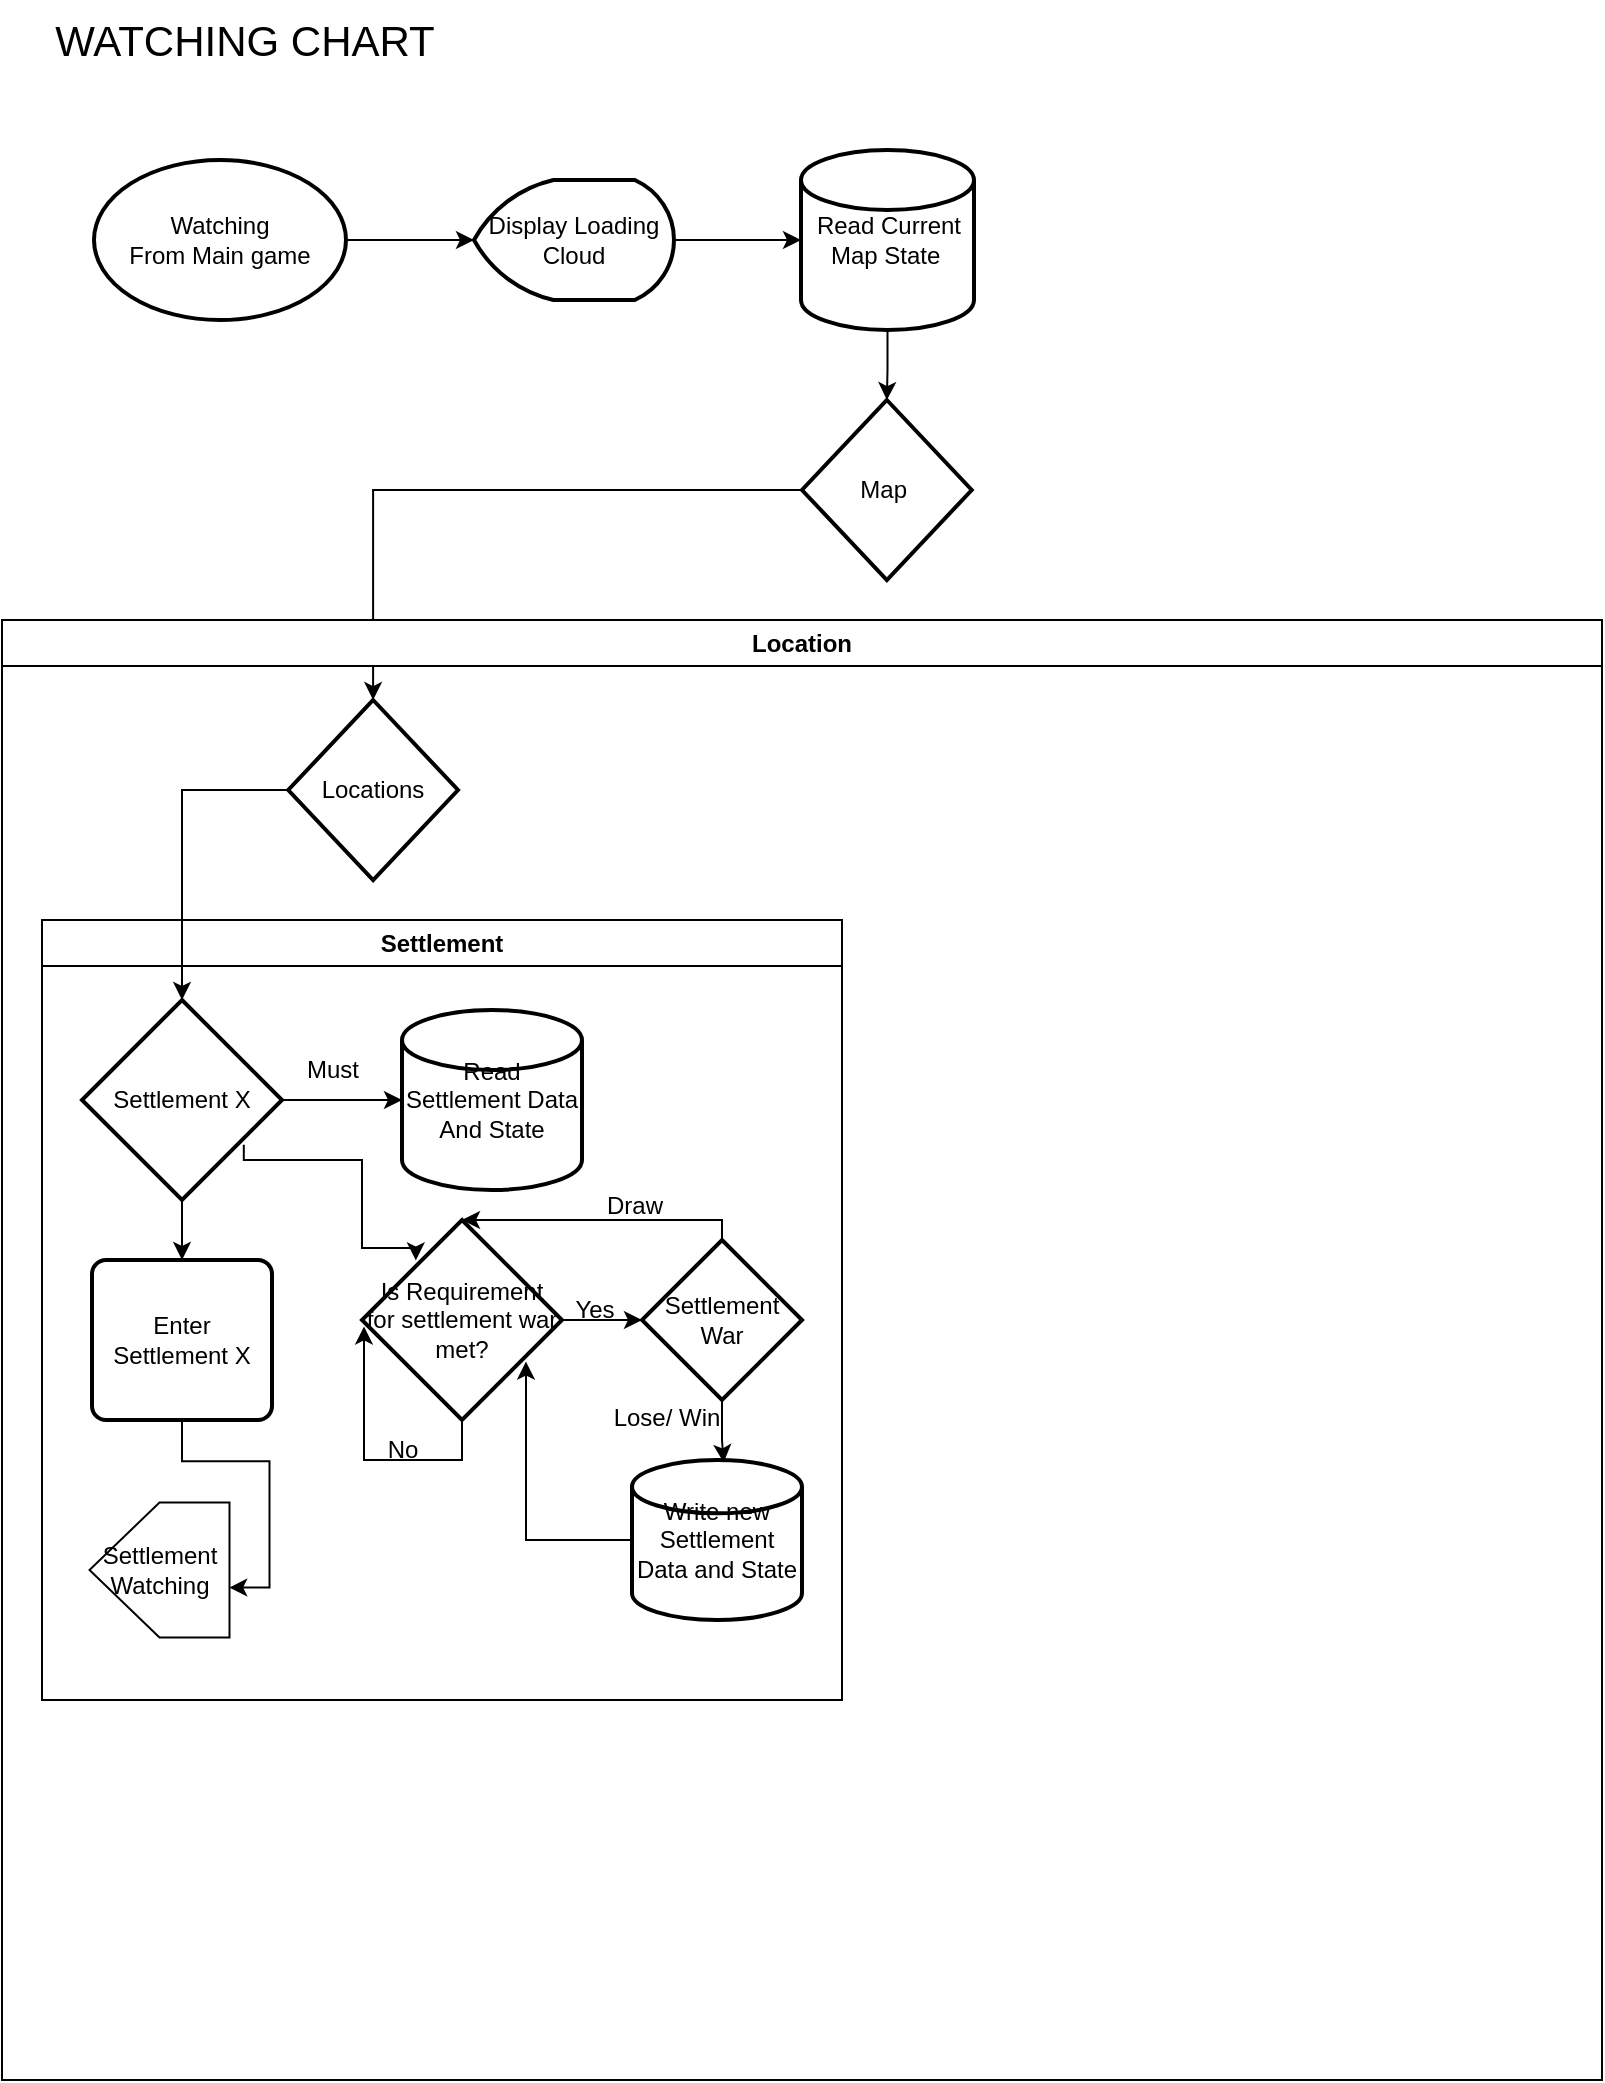 <mxfile version="28.1.2">
  <diagram name="Page-1" id="sxW57cTITDTZ1ejDQxm0">
    <mxGraphModel dx="1396" dy="801" grid="1" gridSize="10" guides="1" tooltips="1" connect="1" arrows="1" fold="1" page="1" pageScale="1" pageWidth="827" pageHeight="1169" math="0" shadow="0">
      <root>
        <mxCell id="0" />
        <mxCell id="1" parent="0" />
        <mxCell id="h7gZDfQLB5iF9w7BFeJ--2" value="&lt;font style=&quot;font-size: 21px;&quot;&gt;WATCHING CHART&lt;/font&gt;" style="text;html=1;align=center;verticalAlign=middle;resizable=0;points=[];autosize=1;strokeColor=none;fillColor=none;" parent="1" vertex="1">
          <mxGeometry x="30" y="30" width="210" height="40" as="geometry" />
        </mxCell>
        <mxCell id="h7gZDfQLB5iF9w7BFeJ--3" value="&lt;div&gt;Watching&lt;/div&gt;&lt;div&gt;From Main game&lt;/div&gt;" style="strokeWidth=2;html=1;shape=mxgraph.flowchart.start_1;whiteSpace=wrap;" parent="1" vertex="1">
          <mxGeometry x="60" y="110" width="126" height="80" as="geometry" />
        </mxCell>
        <mxCell id="h7gZDfQLB5iF9w7BFeJ--17" value="" style="edgeStyle=orthogonalEdgeStyle;rounded=0;orthogonalLoop=1;jettySize=auto;html=1;" parent="1" source="h7gZDfQLB5iF9w7BFeJ--10" target="h7gZDfQLB5iF9w7BFeJ--16" edge="1">
          <mxGeometry relative="1" as="geometry" />
        </mxCell>
        <mxCell id="h7gZDfQLB5iF9w7BFeJ--10" value="Read Current Map State&amp;nbsp;" style="strokeWidth=2;html=1;shape=mxgraph.flowchart.database;whiteSpace=wrap;" parent="1" vertex="1">
          <mxGeometry x="413.5" y="105" width="86.5" height="90" as="geometry" />
        </mxCell>
        <mxCell id="h7gZDfQLB5iF9w7BFeJ--11" value="Display Loading&lt;div&gt;Cloud&lt;/div&gt;" style="strokeWidth=2;html=1;shape=mxgraph.flowchart.display;whiteSpace=wrap;" parent="1" vertex="1">
          <mxGeometry x="250" y="120" width="100" height="60" as="geometry" />
        </mxCell>
        <mxCell id="h7gZDfQLB5iF9w7BFeJ--14" style="edgeStyle=orthogonalEdgeStyle;rounded=0;orthogonalLoop=1;jettySize=auto;html=1;entryX=0;entryY=0.5;entryDx=0;entryDy=0;entryPerimeter=0;" parent="1" source="h7gZDfQLB5iF9w7BFeJ--3" target="h7gZDfQLB5iF9w7BFeJ--11" edge="1">
          <mxGeometry relative="1" as="geometry" />
        </mxCell>
        <mxCell id="h7gZDfQLB5iF9w7BFeJ--15" style="edgeStyle=orthogonalEdgeStyle;rounded=0;orthogonalLoop=1;jettySize=auto;html=1;entryX=0;entryY=0.5;entryDx=0;entryDy=0;entryPerimeter=0;" parent="1" source="h7gZDfQLB5iF9w7BFeJ--11" target="h7gZDfQLB5iF9w7BFeJ--10" edge="1">
          <mxGeometry relative="1" as="geometry" />
        </mxCell>
        <mxCell id="xXE-urYNEkfgiLQXv4Ws-4" value="" style="edgeStyle=orthogonalEdgeStyle;rounded=0;orthogonalLoop=1;jettySize=auto;html=1;" edge="1" parent="1" source="h7gZDfQLB5iF9w7BFeJ--16" target="xXE-urYNEkfgiLQXv4Ws-3">
          <mxGeometry relative="1" as="geometry" />
        </mxCell>
        <mxCell id="h7gZDfQLB5iF9w7BFeJ--16" value="Map&amp;nbsp;" style="rhombus;whiteSpace=wrap;html=1;strokeWidth=2;" parent="1" vertex="1">
          <mxGeometry x="414" y="230" width="84.87" height="90" as="geometry" />
        </mxCell>
        <mxCell id="xXE-urYNEkfgiLQXv4Ws-2" value="Location" style="swimlane;whiteSpace=wrap;html=1;" vertex="1" parent="1">
          <mxGeometry x="14" y="340" width="800" height="730" as="geometry" />
        </mxCell>
        <mxCell id="h7gZDfQLB5iF9w7BFeJ--18" value="Settlement" style="swimlane;whiteSpace=wrap;html=1;" parent="xXE-urYNEkfgiLQXv4Ws-2" vertex="1">
          <mxGeometry x="20" y="150" width="400" height="390" as="geometry" />
        </mxCell>
        <mxCell id="h7gZDfQLB5iF9w7BFeJ--21" value="Read Settlement Data And State" style="strokeWidth=2;html=1;shape=mxgraph.flowchart.database;whiteSpace=wrap;" parent="h7gZDfQLB5iF9w7BFeJ--18" vertex="1">
          <mxGeometry x="180" y="45" width="90" height="90" as="geometry" />
        </mxCell>
        <mxCell id="h7gZDfQLB5iF9w7BFeJ--22" style="edgeStyle=orthogonalEdgeStyle;rounded=0;orthogonalLoop=1;jettySize=auto;html=1;entryX=0;entryY=0.5;entryDx=0;entryDy=0;entryPerimeter=0;exitX=1;exitY=0.5;exitDx=0;exitDy=0;exitPerimeter=0;" parent="h7gZDfQLB5iF9w7BFeJ--18" source="h7gZDfQLB5iF9w7BFeJ--23" target="h7gZDfQLB5iF9w7BFeJ--21" edge="1">
          <mxGeometry relative="1" as="geometry">
            <mxPoint x="107.5" y="90" as="sourcePoint" />
          </mxGeometry>
        </mxCell>
        <mxCell id="h7gZDfQLB5iF9w7BFeJ--27" style="edgeStyle=orthogonalEdgeStyle;rounded=0;orthogonalLoop=1;jettySize=auto;html=1;entryX=0.5;entryY=0;entryDx=0;entryDy=0;" parent="h7gZDfQLB5iF9w7BFeJ--18" source="h7gZDfQLB5iF9w7BFeJ--23" target="h7gZDfQLB5iF9w7BFeJ--24" edge="1">
          <mxGeometry relative="1" as="geometry" />
        </mxCell>
        <mxCell id="xXE-urYNEkfgiLQXv4Ws-10" style="edgeStyle=orthogonalEdgeStyle;rounded=0;orthogonalLoop=1;jettySize=auto;html=1;entryX=0.269;entryY=0.202;entryDx=0;entryDy=0;exitX=0.809;exitY=0.724;exitDx=0;exitDy=0;exitPerimeter=0;entryPerimeter=0;" edge="1" parent="h7gZDfQLB5iF9w7BFeJ--18" source="h7gZDfQLB5iF9w7BFeJ--23" target="xXE-urYNEkfgiLQXv4Ws-11">
          <mxGeometry relative="1" as="geometry">
            <mxPoint x="160" y="160" as="targetPoint" />
            <Array as="points">
              <mxPoint x="101" y="120" />
              <mxPoint x="160" y="120" />
              <mxPoint x="160" y="164" />
            </Array>
          </mxGeometry>
        </mxCell>
        <mxCell id="h7gZDfQLB5iF9w7BFeJ--23" value="Settlement X" style="strokeWidth=2;html=1;shape=mxgraph.flowchart.decision;whiteSpace=wrap;" parent="h7gZDfQLB5iF9w7BFeJ--18" vertex="1">
          <mxGeometry x="20" y="40" width="100" height="100" as="geometry" />
        </mxCell>
        <mxCell id="h7gZDfQLB5iF9w7BFeJ--24" value="Enter Settlement X" style="rounded=1;whiteSpace=wrap;html=1;absoluteArcSize=1;arcSize=14;strokeWidth=2;" parent="h7gZDfQLB5iF9w7BFeJ--18" vertex="1">
          <mxGeometry x="25" y="170" width="90" height="80" as="geometry" />
        </mxCell>
        <mxCell id="h7gZDfQLB5iF9w7BFeJ--25" value="Must" style="text;html=1;align=center;verticalAlign=middle;resizable=0;points=[];autosize=1;strokeColor=none;fillColor=none;" parent="h7gZDfQLB5iF9w7BFeJ--18" vertex="1">
          <mxGeometry x="120" y="60" width="50" height="30" as="geometry" />
        </mxCell>
        <mxCell id="h7gZDfQLB5iF9w7BFeJ--29" value="Settlement Watching" style="verticalLabelPosition=middle;verticalAlign=middle;shape=offPageConnector;rounded=0;size=0.5;labelPosition=center;align=center;rotation=90;html=1;whiteSpace=wrap;horizontal=0;" parent="h7gZDfQLB5iF9w7BFeJ--18" vertex="1">
          <mxGeometry x="25" y="290" width="67.5" height="70" as="geometry" />
        </mxCell>
        <mxCell id="h7gZDfQLB5iF9w7BFeJ--30" style="edgeStyle=orthogonalEdgeStyle;rounded=0;orthogonalLoop=1;jettySize=auto;html=1;entryX=0.63;entryY=0.002;entryDx=0;entryDy=0;entryPerimeter=0;" parent="h7gZDfQLB5iF9w7BFeJ--18" source="h7gZDfQLB5iF9w7BFeJ--24" target="h7gZDfQLB5iF9w7BFeJ--29" edge="1">
          <mxGeometry relative="1" as="geometry" />
        </mxCell>
        <mxCell id="xXE-urYNEkfgiLQXv4Ws-16" style="edgeStyle=orthogonalEdgeStyle;rounded=0;orthogonalLoop=1;jettySize=auto;html=1;entryX=0.01;entryY=0.532;entryDx=0;entryDy=0;entryPerimeter=0;" edge="1" parent="h7gZDfQLB5iF9w7BFeJ--18" source="xXE-urYNEkfgiLQXv4Ws-11" target="xXE-urYNEkfgiLQXv4Ws-11">
          <mxGeometry relative="1" as="geometry">
            <mxPoint x="166" y="270" as="targetPoint" />
            <Array as="points">
              <mxPoint x="210" y="270" />
              <mxPoint x="161" y="270" />
            </Array>
          </mxGeometry>
        </mxCell>
        <mxCell id="xXE-urYNEkfgiLQXv4Ws-11" value="Is Requirement for settlement war met?" style="strokeWidth=2;html=1;shape=mxgraph.flowchart.decision;whiteSpace=wrap;" vertex="1" parent="h7gZDfQLB5iF9w7BFeJ--18">
          <mxGeometry x="160" y="150" width="100" height="100" as="geometry" />
        </mxCell>
        <mxCell id="xXE-urYNEkfgiLQXv4Ws-12" value="Settlement War" style="strokeWidth=2;html=1;shape=mxgraph.flowchart.decision;whiteSpace=wrap;" vertex="1" parent="h7gZDfQLB5iF9w7BFeJ--18">
          <mxGeometry x="300" y="160" width="80" height="80" as="geometry" />
        </mxCell>
        <mxCell id="xXE-urYNEkfgiLQXv4Ws-13" style="edgeStyle=orthogonalEdgeStyle;rounded=0;orthogonalLoop=1;jettySize=auto;html=1;exitX=1;exitY=0.5;exitDx=0;exitDy=0;exitPerimeter=0;entryX=0;entryY=0.5;entryDx=0;entryDy=0;entryPerimeter=0;" edge="1" parent="h7gZDfQLB5iF9w7BFeJ--18" source="xXE-urYNEkfgiLQXv4Ws-11" target="xXE-urYNEkfgiLQXv4Ws-12">
          <mxGeometry relative="1" as="geometry" />
        </mxCell>
        <mxCell id="xXE-urYNEkfgiLQXv4Ws-14" value="Yes" style="text;html=1;align=center;verticalAlign=middle;resizable=0;points=[];autosize=1;strokeColor=none;fillColor=none;" vertex="1" parent="h7gZDfQLB5iF9w7BFeJ--18">
          <mxGeometry x="256" y="180" width="40" height="30" as="geometry" />
        </mxCell>
        <mxCell id="xXE-urYNEkfgiLQXv4Ws-17" value="No" style="text;html=1;align=center;verticalAlign=middle;resizable=0;points=[];autosize=1;strokeColor=none;fillColor=none;" vertex="1" parent="h7gZDfQLB5iF9w7BFeJ--18">
          <mxGeometry x="160" y="250" width="40" height="30" as="geometry" />
        </mxCell>
        <mxCell id="xXE-urYNEkfgiLQXv4Ws-18" style="edgeStyle=orthogonalEdgeStyle;rounded=0;orthogonalLoop=1;jettySize=auto;html=1;exitX=0.5;exitY=0;exitDx=0;exitDy=0;exitPerimeter=0;entryX=0.5;entryY=0;entryDx=0;entryDy=0;entryPerimeter=0;" edge="1" parent="h7gZDfQLB5iF9w7BFeJ--18" source="xXE-urYNEkfgiLQXv4Ws-12" target="xXE-urYNEkfgiLQXv4Ws-11">
          <mxGeometry relative="1" as="geometry">
            <Array as="points">
              <mxPoint x="340" y="150" />
            </Array>
          </mxGeometry>
        </mxCell>
        <mxCell id="xXE-urYNEkfgiLQXv4Ws-20" value="Write new Settlement Data and State" style="strokeWidth=2;html=1;shape=mxgraph.flowchart.database;whiteSpace=wrap;" vertex="1" parent="h7gZDfQLB5iF9w7BFeJ--18">
          <mxGeometry x="295" y="270" width="85" height="80" as="geometry" />
        </mxCell>
        <mxCell id="xXE-urYNEkfgiLQXv4Ws-21" style="edgeStyle=orthogonalEdgeStyle;rounded=0;orthogonalLoop=1;jettySize=auto;html=1;entryX=0.539;entryY=0.015;entryDx=0;entryDy=0;entryPerimeter=0;" edge="1" parent="h7gZDfQLB5iF9w7BFeJ--18" source="xXE-urYNEkfgiLQXv4Ws-12" target="xXE-urYNEkfgiLQXv4Ws-20">
          <mxGeometry relative="1" as="geometry" />
        </mxCell>
        <mxCell id="xXE-urYNEkfgiLQXv4Ws-23" style="edgeStyle=orthogonalEdgeStyle;rounded=0;orthogonalLoop=1;jettySize=auto;html=1;entryX=0.82;entryY=0.708;entryDx=0;entryDy=0;entryPerimeter=0;" edge="1" parent="h7gZDfQLB5iF9w7BFeJ--18" source="xXE-urYNEkfgiLQXv4Ws-20" target="xXE-urYNEkfgiLQXv4Ws-11">
          <mxGeometry relative="1" as="geometry" />
        </mxCell>
        <mxCell id="xXE-urYNEkfgiLQXv4Ws-3" value="Locations" style="rhombus;whiteSpace=wrap;html=1;strokeWidth=2;" vertex="1" parent="xXE-urYNEkfgiLQXv4Ws-2">
          <mxGeometry x="143.13" y="40" width="84.87" height="90" as="geometry" />
        </mxCell>
        <mxCell id="xXE-urYNEkfgiLQXv4Ws-5" style="edgeStyle=orthogonalEdgeStyle;rounded=0;orthogonalLoop=1;jettySize=auto;html=1;entryX=0.5;entryY=0;entryDx=0;entryDy=0;entryPerimeter=0;" edge="1" parent="xXE-urYNEkfgiLQXv4Ws-2" source="xXE-urYNEkfgiLQXv4Ws-3" target="h7gZDfQLB5iF9w7BFeJ--23">
          <mxGeometry relative="1" as="geometry" />
        </mxCell>
        <mxCell id="xXE-urYNEkfgiLQXv4Ws-19" value="Draw" style="text;html=1;align=center;verticalAlign=middle;resizable=0;points=[];autosize=1;strokeColor=none;fillColor=none;" vertex="1" parent="1">
          <mxGeometry x="305" y="618" width="50" height="30" as="geometry" />
        </mxCell>
        <mxCell id="xXE-urYNEkfgiLQXv4Ws-22" value="Lose/ Win" style="text;html=1;align=center;verticalAlign=middle;resizable=0;points=[];autosize=1;strokeColor=none;fillColor=none;" vertex="1" parent="1">
          <mxGeometry x="306" y="724" width="80" height="30" as="geometry" />
        </mxCell>
      </root>
    </mxGraphModel>
  </diagram>
</mxfile>
